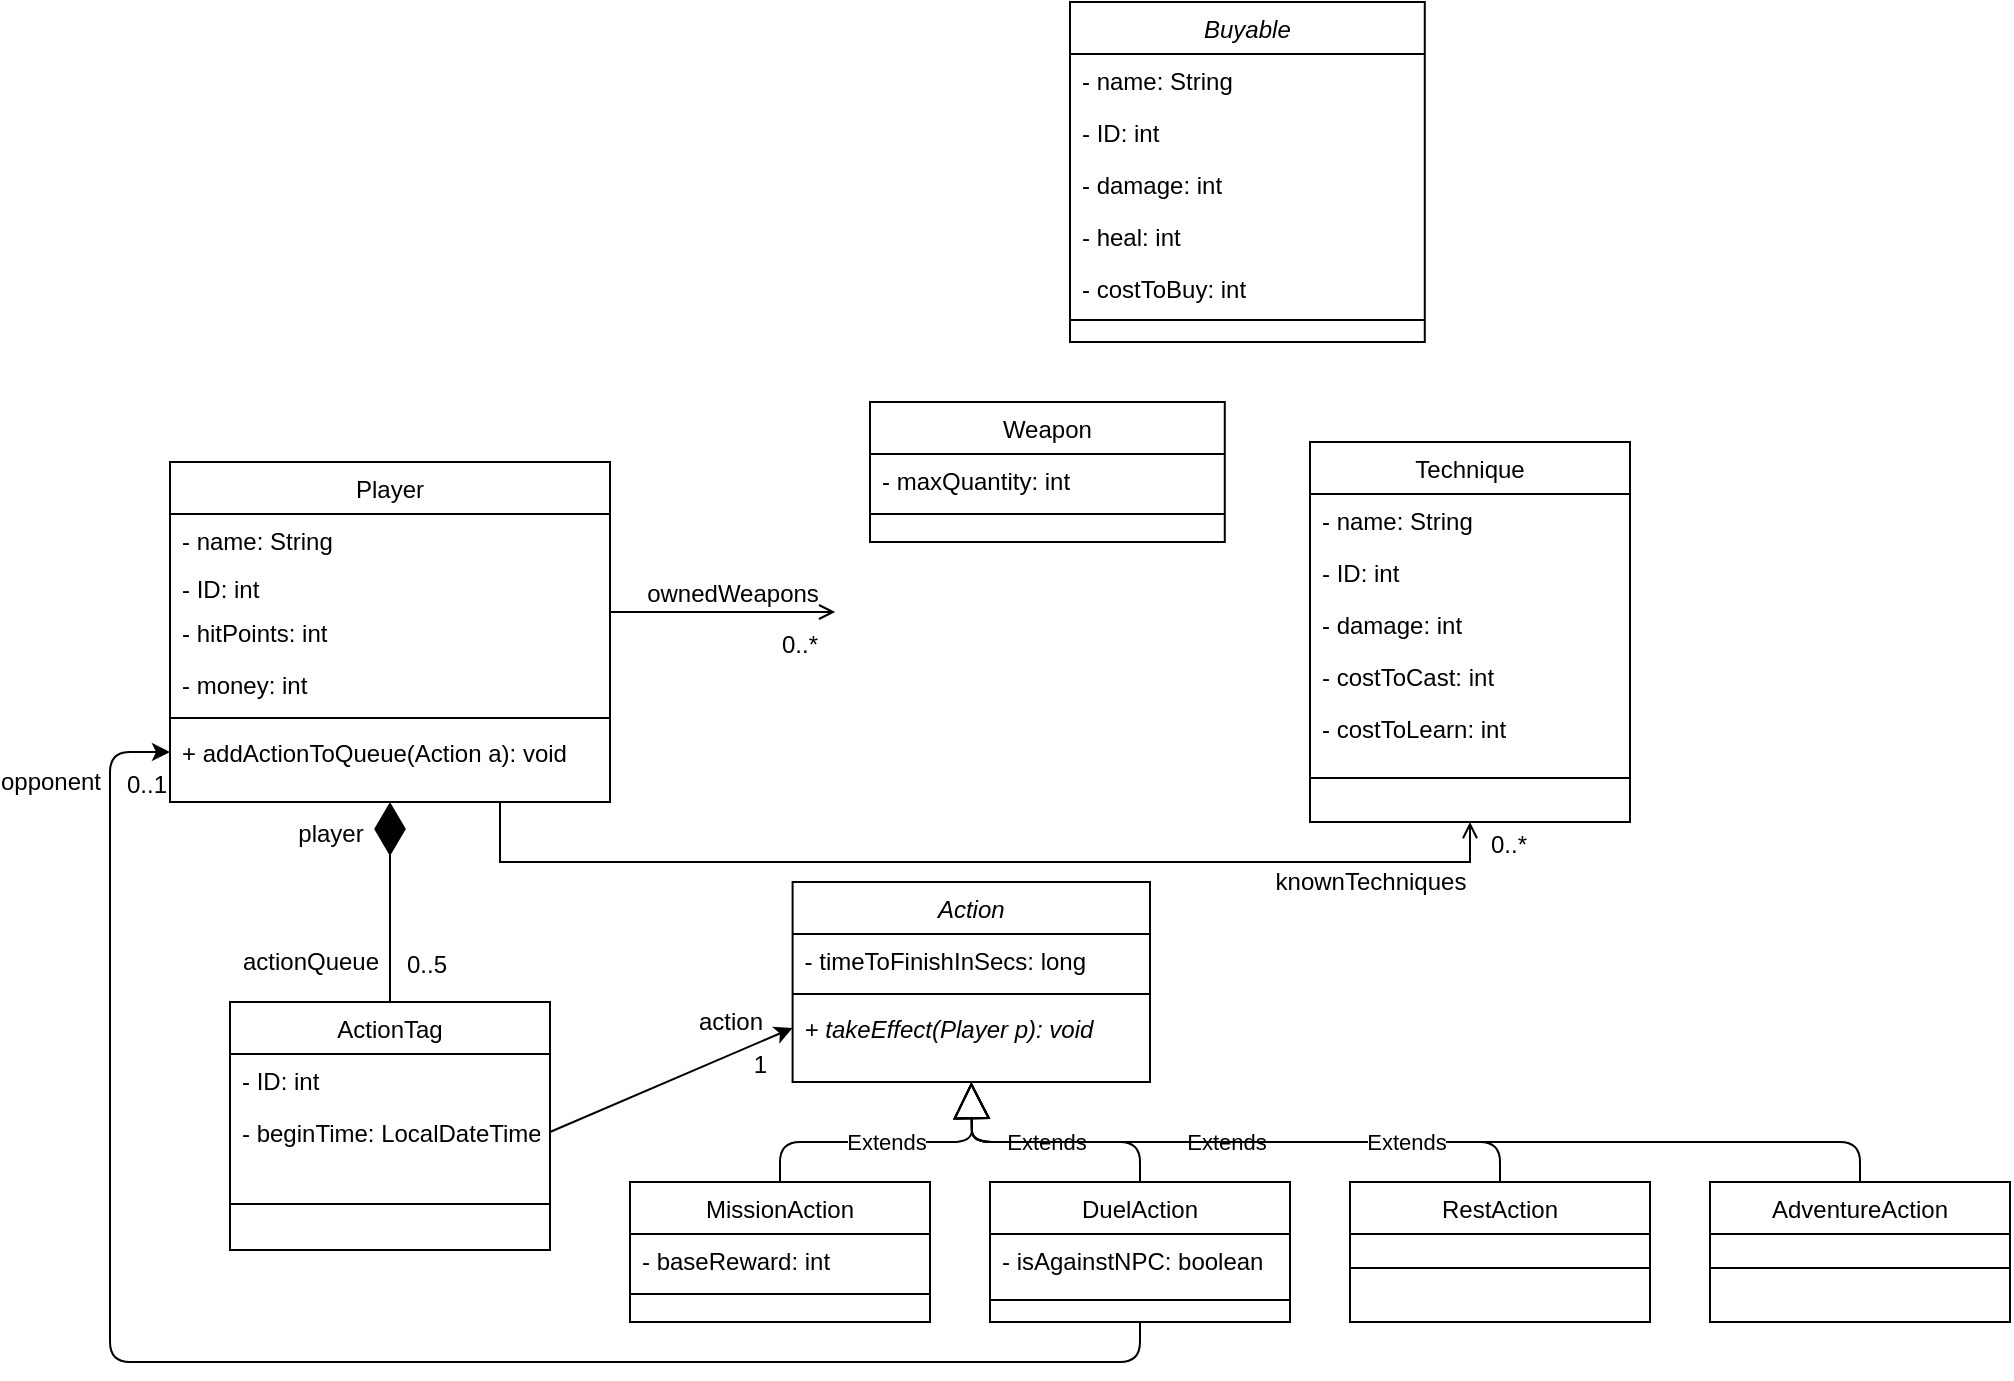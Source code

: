 <mxfile version="13.4.2" type="device"><diagram id="C5RBs43oDa-KdzZeNtuy" name="Page-1"><mxGraphModel dx="1422" dy="1967" grid="1" gridSize="10" guides="1" tooltips="1" connect="1" arrows="1" fold="1" page="1" pageScale="1" pageWidth="827" pageHeight="1169" math="0" shadow="0"><root><mxCell id="WIyWlLk6GJQsqaUBKTNV-0"/><mxCell id="WIyWlLk6GJQsqaUBKTNV-1" parent="WIyWlLk6GJQsqaUBKTNV-0"/><mxCell id="HCB0FMyKyDpgBp5F22HK-36" value="" style="endArrow=open;shadow=0;strokeWidth=1;strokeColor=#000000;rounded=0;endFill=1;edgeStyle=elbowEdgeStyle;elbow=vertical;exitX=0.75;exitY=1;exitDx=0;exitDy=0;entryX=0.5;entryY=1;entryDx=0;entryDy=0;" edge="1" target="HCB0FMyKyDpgBp5F22HK-30" parent="WIyWlLk6GJQsqaUBKTNV-1" source="zkfFHV4jXpPFQw0GAbJ--0"><mxGeometry x="0.5" y="41" relative="1" as="geometry"><mxPoint x="240" y="185" as="sourcePoint"/><mxPoint x="10" y="185" as="targetPoint"/><mxPoint x="-40" y="32" as="offset"/><Array as="points"><mxPoint x="710" y="300"/><mxPoint x="250" y="100"/><mxPoint x="220" y="200"/><mxPoint x="270" y="185"/></Array></mxGeometry></mxCell><mxCell id="HCB0FMyKyDpgBp5F22HK-37" value="" style="resizable=0;align=left;verticalAlign=bottom;labelBackgroundColor=none;fontSize=12;" connectable="0" vertex="1" parent="HCB0FMyKyDpgBp5F22HK-36"><mxGeometry x="-1" relative="1" as="geometry"><mxPoint y="4" as="offset"/></mxGeometry></mxCell><mxCell id="HCB0FMyKyDpgBp5F22HK-38" value="0..*" style="resizable=0;align=right;verticalAlign=bottom;labelBackgroundColor=none;fontSize=12;" connectable="0" vertex="1" parent="HCB0FMyKyDpgBp5F22HK-36"><mxGeometry x="1" relative="1" as="geometry"><mxPoint x="30" y="20" as="offset"/></mxGeometry></mxCell><mxCell id="HCB0FMyKyDpgBp5F22HK-39" value="knownTechniques" style="text;html=1;resizable=0;points=[];;align=center;verticalAlign=middle;labelBackgroundColor=none;rounded=0;shadow=0;strokeWidth=1;fontSize=12;" vertex="1" connectable="0" parent="HCB0FMyKyDpgBp5F22HK-36"><mxGeometry x="0.5" y="49" relative="1" as="geometry"><mxPoint x="63" y="59" as="offset"/></mxGeometry></mxCell><mxCell id="HCB0FMyKyDpgBp5F22HK-56" value="actionQueue" style="text;html=1;resizable=0;points=[];;align=center;verticalAlign=middle;labelBackgroundColor=none;rounded=0;shadow=0;strokeWidth=1;fontSize=12;" vertex="1" connectable="0" parent="WIyWlLk6GJQsqaUBKTNV-1"><mxGeometry x="0.5" y="49" relative="1" as="geometry"><mxPoint x="300" y="350" as="offset"/></mxGeometry></mxCell><mxCell id="HCB0FMyKyDpgBp5F22HK-57" value="0..5" style="resizable=0;align=right;verticalAlign=bottom;labelBackgroundColor=none;fontSize=12;" connectable="0" vertex="1" parent="WIyWlLk6GJQsqaUBKTNV-1"><mxGeometry x="1" relative="1" as="geometry"><mxPoint x="370" y="360" as="offset"/></mxGeometry></mxCell><mxCell id="HCB0FMyKyDpgBp5F22HK-59" value="player" style="text;html=1;resizable=0;points=[];;align=center;verticalAlign=middle;labelBackgroundColor=none;rounded=0;shadow=0;strokeWidth=1;fontSize=12;" vertex="1" connectable="0" parent="WIyWlLk6GJQsqaUBKTNV-1"><mxGeometry x="0.5" y="49" relative="1" as="geometry"><mxPoint x="310" y="286" as="offset"/></mxGeometry></mxCell><mxCell id="HCB0FMyKyDpgBp5F22HK-60" value="0..1" style="resizable=0;align=right;verticalAlign=bottom;labelBackgroundColor=none;fontSize=12;" connectable="0" vertex="1" parent="WIyWlLk6GJQsqaUBKTNV-1"><mxGeometry x="1" relative="1" as="geometry"><mxPoint x="230" y="270" as="offset"/></mxGeometry></mxCell><mxCell id="HCB0FMyKyDpgBp5F22HK-61" value="" style="endArrow=diamondThin;endFill=1;endSize=24;html=1;entryX=0.5;entryY=1;entryDx=0;entryDy=0;exitX=0.5;exitY=0;exitDx=0;exitDy=0;" edge="1" parent="WIyWlLk6GJQsqaUBKTNV-1" source="HCB0FMyKyDpgBp5F22HK-47" target="zkfFHV4jXpPFQw0GAbJ--0"><mxGeometry width="160" relative="1" as="geometry"><mxPoint x="330" y="410" as="sourcePoint"/><mxPoint x="490" y="410" as="targetPoint"/></mxGeometry></mxCell><mxCell id="zkfFHV4jXpPFQw0GAbJ--0" value="Player" style="swimlane;fontStyle=0;align=center;verticalAlign=top;childLayout=stackLayout;horizontal=1;startSize=26;horizontalStack=0;resizeParent=1;resizeLast=0;collapsible=1;marginBottom=0;rounded=0;shadow=0;strokeWidth=1;" parent="WIyWlLk6GJQsqaUBKTNV-1" vertex="1"><mxGeometry x="230" y="100" width="220" height="170" as="geometry"><mxRectangle x="230" y="140" width="160" height="26" as="alternateBounds"/></mxGeometry></mxCell><mxCell id="zkfFHV4jXpPFQw0GAbJ--3" value="- name: String&#10;" style="text;align=left;verticalAlign=top;spacingLeft=4;spacingRight=4;overflow=hidden;rotatable=0;points=[[0,0.5],[1,0.5]];portConstraint=eastwest;rounded=0;shadow=0;html=0;" parent="zkfFHV4jXpPFQw0GAbJ--0" vertex="1"><mxGeometry y="26" width="220" height="24" as="geometry"/></mxCell><mxCell id="HCB0FMyKyDpgBp5F22HK-9" value="- ID: int&#10;" style="text;align=left;verticalAlign=top;spacingLeft=4;spacingRight=4;overflow=hidden;rotatable=0;points=[[0,0.5],[1,0.5]];portConstraint=eastwest;rounded=0;shadow=0;html=0;" vertex="1" parent="zkfFHV4jXpPFQw0GAbJ--0"><mxGeometry y="50" width="220" height="22" as="geometry"/></mxCell><mxCell id="zkfFHV4jXpPFQw0GAbJ--1" value="- hitPoints: int" style="text;align=left;verticalAlign=top;spacingLeft=4;spacingRight=4;overflow=hidden;rotatable=0;points=[[0,0.5],[1,0.5]];portConstraint=eastwest;" parent="zkfFHV4jXpPFQw0GAbJ--0" vertex="1"><mxGeometry y="72" width="220" height="26" as="geometry"/></mxCell><mxCell id="HCB0FMyKyDpgBp5F22HK-8" value="- money: int&#10;" style="text;align=left;verticalAlign=top;spacingLeft=4;spacingRight=4;overflow=hidden;rotatable=0;points=[[0,0.5],[1,0.5]];portConstraint=eastwest;rounded=0;shadow=0;html=0;" vertex="1" parent="zkfFHV4jXpPFQw0GAbJ--0"><mxGeometry y="98" width="220" height="26" as="geometry"/></mxCell><mxCell id="zkfFHV4jXpPFQw0GAbJ--4" value="" style="line;html=1;strokeWidth=1;align=left;verticalAlign=middle;spacingTop=-1;spacingLeft=3;spacingRight=3;rotatable=0;labelPosition=right;points=[];portConstraint=eastwest;" parent="zkfFHV4jXpPFQw0GAbJ--0" vertex="1"><mxGeometry y="124" width="220" height="8" as="geometry"/></mxCell><mxCell id="HCB0FMyKyDpgBp5F22HK-62" value="+ addActionToQueue(Action a): void" style="text;align=left;verticalAlign=top;spacingLeft=4;spacingRight=4;overflow=hidden;rotatable=0;points=[[0,0.5],[1,0.5]];portConstraint=eastwest;rounded=0;shadow=0;html=0;" vertex="1" parent="zkfFHV4jXpPFQw0GAbJ--0"><mxGeometry y="132" width="220" height="26" as="geometry"/></mxCell><mxCell id="zkfFHV4jXpPFQw0GAbJ--26" value="" style="endArrow=open;shadow=0;strokeWidth=1;strokeColor=#000000;rounded=0;endFill=1;edgeStyle=elbowEdgeStyle;elbow=vertical;" parent="WIyWlLk6GJQsqaUBKTNV-1" source="zkfFHV4jXpPFQw0GAbJ--0" edge="1"><mxGeometry x="0.5" y="41" relative="1" as="geometry"><mxPoint x="340.87" y="192" as="sourcePoint"/><mxPoint x="562.609" y="175" as="targetPoint"/><mxPoint x="-40" y="32" as="offset"/></mxGeometry></mxCell><mxCell id="zkfFHV4jXpPFQw0GAbJ--27" value="" style="resizable=0;align=left;verticalAlign=bottom;labelBackgroundColor=none;fontSize=12;" parent="zkfFHV4jXpPFQw0GAbJ--26" connectable="0" vertex="1"><mxGeometry x="-1" relative="1" as="geometry"><mxPoint y="4" as="offset"/></mxGeometry></mxCell><mxCell id="zkfFHV4jXpPFQw0GAbJ--28" value="0..*" style="resizable=0;align=right;verticalAlign=bottom;labelBackgroundColor=none;fontSize=12;" parent="zkfFHV4jXpPFQw0GAbJ--26" connectable="0" vertex="1"><mxGeometry x="1" relative="1" as="geometry"><mxPoint x="-7" y="25" as="offset"/></mxGeometry></mxCell><mxCell id="zkfFHV4jXpPFQw0GAbJ--29" value="ownedWeapons" style="text;html=1;resizable=0;points=[];;align=center;verticalAlign=middle;labelBackgroundColor=none;rounded=0;shadow=0;strokeWidth=1;fontSize=12;" parent="zkfFHV4jXpPFQw0GAbJ--26" vertex="1" connectable="0"><mxGeometry x="0.5" y="49" relative="1" as="geometry"><mxPoint x="-24" y="40" as="offset"/></mxGeometry></mxCell><mxCell id="HCB0FMyKyDpgBp5F22HK-47" value="ActionTag" style="swimlane;fontStyle=0;align=center;verticalAlign=top;childLayout=stackLayout;horizontal=1;startSize=26;horizontalStack=0;resizeParent=1;resizeLast=0;collapsible=1;marginBottom=0;rounded=0;shadow=0;strokeWidth=1;" vertex="1" parent="WIyWlLk6GJQsqaUBKTNV-1"><mxGeometry x="260" y="370" width="160" height="124" as="geometry"><mxRectangle x="550" y="140" width="160" height="26" as="alternateBounds"/></mxGeometry></mxCell><mxCell id="HCB0FMyKyDpgBp5F22HK-49" value="- ID: int" style="text;align=left;verticalAlign=top;spacingLeft=4;spacingRight=4;overflow=hidden;rotatable=0;points=[[0,0.5],[1,0.5]];portConstraint=eastwest;rounded=0;shadow=0;html=0;" vertex="1" parent="HCB0FMyKyDpgBp5F22HK-47"><mxGeometry y="26" width="160" height="26" as="geometry"/></mxCell><mxCell id="HCB0FMyKyDpgBp5F22HK-50" value="- beginTime: LocalDateTime" style="text;align=left;verticalAlign=top;spacingLeft=4;spacingRight=4;overflow=hidden;rotatable=0;points=[[0,0.5],[1,0.5]];portConstraint=eastwest;rounded=0;shadow=0;html=0;" vertex="1" parent="HCB0FMyKyDpgBp5F22HK-47"><mxGeometry y="52" width="160" height="26" as="geometry"/></mxCell><mxCell id="HCB0FMyKyDpgBp5F22HK-53" value="" style="line;html=1;strokeWidth=1;align=left;verticalAlign=middle;spacingTop=-1;spacingLeft=3;spacingRight=3;rotatable=0;labelPosition=right;points=[];portConstraint=eastwest;" vertex="1" parent="HCB0FMyKyDpgBp5F22HK-47"><mxGeometry y="78" width="160" height="46" as="geometry"/></mxCell><mxCell id="HCB0FMyKyDpgBp5F22HK-63" value="Action" style="swimlane;fontStyle=2;align=center;verticalAlign=top;childLayout=stackLayout;horizontal=1;startSize=26;horizontalStack=0;resizeParent=1;resizeLast=0;collapsible=1;marginBottom=0;rounded=0;shadow=0;strokeWidth=1;" vertex="1" parent="WIyWlLk6GJQsqaUBKTNV-1"><mxGeometry x="541.3" y="310" width="178.7" height="100" as="geometry"><mxRectangle x="230" y="140" width="160" height="26" as="alternateBounds"/></mxGeometry></mxCell><mxCell id="HCB0FMyKyDpgBp5F22HK-66" value="- timeToFinishInSecs: long" style="text;align=left;verticalAlign=top;spacingLeft=4;spacingRight=4;overflow=hidden;rotatable=0;points=[[0,0.5],[1,0.5]];portConstraint=eastwest;" vertex="1" parent="HCB0FMyKyDpgBp5F22HK-63"><mxGeometry y="26" width="178.7" height="26" as="geometry"/></mxCell><mxCell id="HCB0FMyKyDpgBp5F22HK-68" value="" style="line;html=1;strokeWidth=1;align=left;verticalAlign=middle;spacingTop=-1;spacingLeft=3;spacingRight=3;rotatable=0;labelPosition=right;points=[];portConstraint=eastwest;" vertex="1" parent="HCB0FMyKyDpgBp5F22HK-63"><mxGeometry y="52" width="178.7" height="8" as="geometry"/></mxCell><mxCell id="HCB0FMyKyDpgBp5F22HK-69" value="+ takeEffect(Player p): void" style="text;align=left;verticalAlign=top;spacingLeft=4;spacingRight=4;overflow=hidden;rotatable=0;points=[[0,0.5],[1,0.5]];portConstraint=eastwest;rounded=0;shadow=0;html=0;fontStyle=2" vertex="1" parent="HCB0FMyKyDpgBp5F22HK-63"><mxGeometry y="60" width="178.7" height="26" as="geometry"/></mxCell><mxCell id="HCB0FMyKyDpgBp5F22HK-76" value="Extends" style="endArrow=block;endSize=16;endFill=0;html=1;entryX=0.5;entryY=1;entryDx=0;entryDy=0;exitX=0.5;exitY=0;exitDx=0;exitDy=0;" edge="1" parent="WIyWlLk6GJQsqaUBKTNV-1" source="HCB0FMyKyDpgBp5F22HK-70" target="HCB0FMyKyDpgBp5F22HK-63"><mxGeometry width="160" relative="1" as="geometry"><mxPoint x="330" y="410" as="sourcePoint"/><mxPoint x="490" y="410" as="targetPoint"/><Array as="points"><mxPoint x="535" y="440"/><mxPoint x="631" y="440"/></Array></mxGeometry></mxCell><mxCell id="HCB0FMyKyDpgBp5F22HK-70" value="MissionAction" style="swimlane;fontStyle=0;align=center;verticalAlign=top;childLayout=stackLayout;horizontal=1;startSize=26;horizontalStack=0;resizeParent=1;resizeLast=0;collapsible=1;marginBottom=0;rounded=0;shadow=0;strokeWidth=1;" vertex="1" parent="WIyWlLk6GJQsqaUBKTNV-1"><mxGeometry x="460" y="460" width="150" height="70" as="geometry"><mxRectangle x="550" y="140" width="160" height="26" as="alternateBounds"/></mxGeometry></mxCell><mxCell id="HCB0FMyKyDpgBp5F22HK-71" value="- baseReward: int" style="text;align=left;verticalAlign=top;spacingLeft=4;spacingRight=4;overflow=hidden;rotatable=0;points=[[0,0.5],[1,0.5]];portConstraint=eastwest;" vertex="1" parent="HCB0FMyKyDpgBp5F22HK-70"><mxGeometry y="26" width="150" height="26" as="geometry"/></mxCell><mxCell id="HCB0FMyKyDpgBp5F22HK-75" value="" style="line;html=1;strokeWidth=1;align=left;verticalAlign=middle;spacingTop=-1;spacingLeft=3;spacingRight=3;rotatable=0;labelPosition=right;points=[];portConstraint=eastwest;" vertex="1" parent="HCB0FMyKyDpgBp5F22HK-70"><mxGeometry y="52" width="150" height="8" as="geometry"/></mxCell><mxCell id="HCB0FMyKyDpgBp5F22HK-77" value="DuelAction" style="swimlane;fontStyle=0;align=center;verticalAlign=top;childLayout=stackLayout;horizontal=1;startSize=26;horizontalStack=0;resizeParent=1;resizeLast=0;collapsible=1;marginBottom=0;rounded=0;shadow=0;strokeWidth=1;" vertex="1" parent="WIyWlLk6GJQsqaUBKTNV-1"><mxGeometry x="640" y="460" width="150" height="70" as="geometry"><mxRectangle x="550" y="140" width="160" height="26" as="alternateBounds"/></mxGeometry></mxCell><mxCell id="HCB0FMyKyDpgBp5F22HK-86" value="- isAgainstNPC: boolean" style="text;align=left;verticalAlign=top;spacingLeft=4;spacingRight=4;overflow=hidden;rotatable=0;points=[[0,0.5],[1,0.5]];portConstraint=eastwest;" vertex="1" parent="HCB0FMyKyDpgBp5F22HK-77"><mxGeometry y="26" width="150" height="26" as="geometry"/></mxCell><mxCell id="HCB0FMyKyDpgBp5F22HK-79" value="" style="line;html=1;strokeWidth=1;align=left;verticalAlign=middle;spacingTop=-1;spacingLeft=3;spacingRight=3;rotatable=0;labelPosition=right;points=[];portConstraint=eastwest;" vertex="1" parent="HCB0FMyKyDpgBp5F22HK-77"><mxGeometry y="52" width="150" height="14" as="geometry"/></mxCell><mxCell id="HCB0FMyKyDpgBp5F22HK-83" value="" style="endArrow=classic;html=1;exitX=0.5;exitY=1;exitDx=0;exitDy=0;entryX=0;entryY=0.5;entryDx=0;entryDy=0;" edge="1" parent="WIyWlLk6GJQsqaUBKTNV-1" source="HCB0FMyKyDpgBp5F22HK-77" target="HCB0FMyKyDpgBp5F22HK-62"><mxGeometry width="50" height="50" relative="1" as="geometry"><mxPoint x="390" y="430" as="sourcePoint"/><mxPoint x="440" y="380" as="targetPoint"/><Array as="points"><mxPoint x="715" y="550"/><mxPoint x="200" y="550"/><mxPoint x="200" y="245"/></Array></mxGeometry></mxCell><mxCell id="HCB0FMyKyDpgBp5F22HK-84" value="opponent" style="text;html=1;resizable=0;points=[];;align=center;verticalAlign=middle;labelBackgroundColor=none;rounded=0;shadow=0;strokeWidth=1;fontSize=12;" vertex="1" connectable="0" parent="WIyWlLk6GJQsqaUBKTNV-1"><mxGeometry x="0.5" y="49" relative="1" as="geometry"><mxPoint x="170" y="260" as="offset"/></mxGeometry></mxCell><mxCell id="HCB0FMyKyDpgBp5F22HK-87" value="Extends" style="endArrow=block;endSize=16;endFill=0;html=1;entryX=0.5;entryY=1;entryDx=0;entryDy=0;exitX=0.5;exitY=0;exitDx=0;exitDy=0;" edge="1" parent="WIyWlLk6GJQsqaUBKTNV-1" source="HCB0FMyKyDpgBp5F22HK-77" target="HCB0FMyKyDpgBp5F22HK-63"><mxGeometry width="160" relative="1" as="geometry"><mxPoint x="330" y="410" as="sourcePoint"/><mxPoint x="490" y="410" as="targetPoint"/><Array as="points"><mxPoint x="715" y="440"/><mxPoint x="631" y="440"/></Array></mxGeometry></mxCell><mxCell id="HCB0FMyKyDpgBp5F22HK-88" value="RestAction" style="swimlane;fontStyle=0;align=center;verticalAlign=top;childLayout=stackLayout;horizontal=1;startSize=26;horizontalStack=0;resizeParent=1;resizeLast=0;collapsible=1;marginBottom=0;rounded=0;shadow=0;strokeWidth=1;" vertex="1" parent="WIyWlLk6GJQsqaUBKTNV-1"><mxGeometry x="820" y="460" width="150" height="70" as="geometry"><mxRectangle x="550" y="140" width="160" height="26" as="alternateBounds"/></mxGeometry></mxCell><mxCell id="HCB0FMyKyDpgBp5F22HK-90" value="" style="line;html=1;strokeWidth=1;align=left;verticalAlign=middle;spacingTop=-1;spacingLeft=3;spacingRight=3;rotatable=0;labelPosition=right;points=[];portConstraint=eastwest;" vertex="1" parent="HCB0FMyKyDpgBp5F22HK-88"><mxGeometry y="26" width="150" height="34" as="geometry"/></mxCell><mxCell id="HCB0FMyKyDpgBp5F22HK-91" value="Extends" style="endArrow=block;endSize=16;endFill=0;html=1;entryX=0.5;entryY=1;entryDx=0;entryDy=0;exitX=0.5;exitY=0;exitDx=0;exitDy=0;" edge="1" parent="WIyWlLk6GJQsqaUBKTNV-1" source="HCB0FMyKyDpgBp5F22HK-88" target="HCB0FMyKyDpgBp5F22HK-63"><mxGeometry width="160" relative="1" as="geometry"><mxPoint x="330" y="410" as="sourcePoint"/><mxPoint x="490" y="410" as="targetPoint"/><Array as="points"><mxPoint x="895" y="440"/><mxPoint x="631" y="440"/></Array></mxGeometry></mxCell><mxCell id="HCB0FMyKyDpgBp5F22HK-92" value="AdventureAction" style="swimlane;fontStyle=0;align=center;verticalAlign=top;childLayout=stackLayout;horizontal=1;startSize=26;horizontalStack=0;resizeParent=1;resizeLast=0;collapsible=1;marginBottom=0;rounded=0;shadow=0;strokeWidth=1;" vertex="1" parent="WIyWlLk6GJQsqaUBKTNV-1"><mxGeometry x="1000" y="460" width="150" height="70" as="geometry"><mxRectangle x="550" y="140" width="160" height="26" as="alternateBounds"/></mxGeometry></mxCell><mxCell id="HCB0FMyKyDpgBp5F22HK-93" value="" style="line;html=1;strokeWidth=1;align=left;verticalAlign=middle;spacingTop=-1;spacingLeft=3;spacingRight=3;rotatable=0;labelPosition=right;points=[];portConstraint=eastwest;" vertex="1" parent="HCB0FMyKyDpgBp5F22HK-92"><mxGeometry y="26" width="150" height="34" as="geometry"/></mxCell><mxCell id="HCB0FMyKyDpgBp5F22HK-94" value="Extends" style="endArrow=block;endSize=16;endFill=0;html=1;entryX=0.5;entryY=1;entryDx=0;entryDy=0;exitX=0.5;exitY=0;exitDx=0;exitDy=0;" edge="1" parent="WIyWlLk6GJQsqaUBKTNV-1" source="HCB0FMyKyDpgBp5F22HK-92" target="HCB0FMyKyDpgBp5F22HK-63"><mxGeometry width="160" relative="1" as="geometry"><mxPoint x="330" y="410" as="sourcePoint"/><mxPoint x="490" y="410" as="targetPoint"/><Array as="points"><mxPoint x="1075" y="440"/><mxPoint x="631" y="440"/></Array></mxGeometry></mxCell><mxCell id="HCB0FMyKyDpgBp5F22HK-95" value="" style="endArrow=classic;html=1;exitX=1;exitY=0.5;exitDx=0;exitDy=0;entryX=0;entryY=0.5;entryDx=0;entryDy=0;" edge="1" parent="WIyWlLk6GJQsqaUBKTNV-1" source="HCB0FMyKyDpgBp5F22HK-50" target="HCB0FMyKyDpgBp5F22HK-69"><mxGeometry width="50" height="50" relative="1" as="geometry"><mxPoint x="500" y="330" as="sourcePoint"/><mxPoint x="550" y="280" as="targetPoint"/></mxGeometry></mxCell><mxCell id="HCB0FMyKyDpgBp5F22HK-96" value="action" style="text;html=1;resizable=0;points=[];;align=center;verticalAlign=middle;labelBackgroundColor=none;rounded=0;shadow=0;strokeWidth=1;fontSize=12;" vertex="1" connectable="0" parent="WIyWlLk6GJQsqaUBKTNV-1"><mxGeometry x="0.5" y="49" relative="1" as="geometry"><mxPoint x="510" y="380" as="offset"/></mxGeometry></mxCell><mxCell id="HCB0FMyKyDpgBp5F22HK-97" value="1" style="resizable=0;align=right;verticalAlign=bottom;labelBackgroundColor=none;fontSize=12;" connectable="0" vertex="1" parent="WIyWlLk6GJQsqaUBKTNV-1"><mxGeometry x="1" relative="1" as="geometry"><mxPoint x="530" y="410" as="offset"/></mxGeometry></mxCell><mxCell id="HCB0FMyKyDpgBp5F22HK-30" value="Technique" style="swimlane;fontStyle=0;align=center;verticalAlign=top;childLayout=stackLayout;horizontal=1;startSize=26;horizontalStack=0;resizeParent=1;resizeLast=0;collapsible=1;marginBottom=0;rounded=0;shadow=0;strokeWidth=1;" vertex="1" parent="WIyWlLk6GJQsqaUBKTNV-1"><mxGeometry x="800" y="90" width="160" height="190" as="geometry"><mxRectangle x="550" y="140" width="160" height="26" as="alternateBounds"/></mxGeometry></mxCell><mxCell id="HCB0FMyKyDpgBp5F22HK-31" value="- name: String" style="text;align=left;verticalAlign=top;spacingLeft=4;spacingRight=4;overflow=hidden;rotatable=0;points=[[0,0.5],[1,0.5]];portConstraint=eastwest;" vertex="1" parent="HCB0FMyKyDpgBp5F22HK-30"><mxGeometry y="26" width="160" height="26" as="geometry"/></mxCell><mxCell id="HCB0FMyKyDpgBp5F22HK-32" value="- ID: int" style="text;align=left;verticalAlign=top;spacingLeft=4;spacingRight=4;overflow=hidden;rotatable=0;points=[[0,0.5],[1,0.5]];portConstraint=eastwest;rounded=0;shadow=0;html=0;" vertex="1" parent="HCB0FMyKyDpgBp5F22HK-30"><mxGeometry y="52" width="160" height="26" as="geometry"/></mxCell><mxCell id="HCB0FMyKyDpgBp5F22HK-33" value="- damage: int" style="text;align=left;verticalAlign=top;spacingLeft=4;spacingRight=4;overflow=hidden;rotatable=0;points=[[0,0.5],[1,0.5]];portConstraint=eastwest;rounded=0;shadow=0;html=0;" vertex="1" parent="HCB0FMyKyDpgBp5F22HK-30"><mxGeometry y="78" width="160" height="26" as="geometry"/></mxCell><mxCell id="HCB0FMyKyDpgBp5F22HK-34" value="- costToCast: int" style="text;align=left;verticalAlign=top;spacingLeft=4;spacingRight=4;overflow=hidden;rotatable=0;points=[[0,0.5],[1,0.5]];portConstraint=eastwest;rounded=0;shadow=0;html=0;" vertex="1" parent="HCB0FMyKyDpgBp5F22HK-30"><mxGeometry y="104" width="160" height="26" as="geometry"/></mxCell><mxCell id="HCB0FMyKyDpgBp5F22HK-46" value="- costToLearn: int" style="text;align=left;verticalAlign=top;spacingLeft=4;spacingRight=4;overflow=hidden;rotatable=0;points=[[0,0.5],[1,0.5]];portConstraint=eastwest;rounded=0;shadow=0;html=0;" vertex="1" parent="HCB0FMyKyDpgBp5F22HK-30"><mxGeometry y="130" width="160" height="26" as="geometry"/></mxCell><mxCell id="HCB0FMyKyDpgBp5F22HK-35" value="" style="line;html=1;strokeWidth=1;align=left;verticalAlign=middle;spacingTop=-1;spacingLeft=3;spacingRight=3;rotatable=0;labelPosition=right;points=[];portConstraint=eastwest;" vertex="1" parent="HCB0FMyKyDpgBp5F22HK-30"><mxGeometry y="156" width="160" height="24" as="geometry"/></mxCell><mxCell id="HCB0FMyKyDpgBp5F22HK-98" value="Buyable" style="swimlane;fontStyle=2;align=center;verticalAlign=top;childLayout=stackLayout;horizontal=1;startSize=26;horizontalStack=0;resizeParent=1;resizeLast=0;collapsible=1;marginBottom=0;rounded=0;shadow=0;strokeWidth=1;" vertex="1" parent="WIyWlLk6GJQsqaUBKTNV-1"><mxGeometry x="680" y="-130" width="177.39" height="170" as="geometry"><mxRectangle x="550" y="140" width="160" height="26" as="alternateBounds"/></mxGeometry></mxCell><mxCell id="HCB0FMyKyDpgBp5F22HK-99" value="- name: String" style="text;align=left;verticalAlign=top;spacingLeft=4;spacingRight=4;overflow=hidden;rotatable=0;points=[[0,0.5],[1,0.5]];portConstraint=eastwest;" vertex="1" parent="HCB0FMyKyDpgBp5F22HK-98"><mxGeometry y="26" width="177.39" height="26" as="geometry"/></mxCell><mxCell id="HCB0FMyKyDpgBp5F22HK-100" value="- ID: int" style="text;align=left;verticalAlign=top;spacingLeft=4;spacingRight=4;overflow=hidden;rotatable=0;points=[[0,0.5],[1,0.5]];portConstraint=eastwest;rounded=0;shadow=0;html=0;" vertex="1" parent="HCB0FMyKyDpgBp5F22HK-98"><mxGeometry y="52" width="177.39" height="26" as="geometry"/></mxCell><mxCell id="HCB0FMyKyDpgBp5F22HK-101" value="- damage: int" style="text;align=left;verticalAlign=top;spacingLeft=4;spacingRight=4;overflow=hidden;rotatable=0;points=[[0,0.5],[1,0.5]];portConstraint=eastwest;rounded=0;shadow=0;html=0;" vertex="1" parent="HCB0FMyKyDpgBp5F22HK-98"><mxGeometry y="78" width="177.39" height="26" as="geometry"/></mxCell><mxCell id="HCB0FMyKyDpgBp5F22HK-104" value="- heal: int" style="text;align=left;verticalAlign=top;spacingLeft=4;spacingRight=4;overflow=hidden;rotatable=0;points=[[0,0.5],[1,0.5]];portConstraint=eastwest;rounded=0;shadow=0;html=0;" vertex="1" parent="HCB0FMyKyDpgBp5F22HK-98"><mxGeometry y="104" width="177.39" height="26" as="geometry"/></mxCell><mxCell id="HCB0FMyKyDpgBp5F22HK-102" value="- costToBuy: int" style="text;align=left;verticalAlign=top;spacingLeft=4;spacingRight=4;overflow=hidden;rotatable=0;points=[[0,0.5],[1,0.5]];portConstraint=eastwest;rounded=0;shadow=0;html=0;" vertex="1" parent="HCB0FMyKyDpgBp5F22HK-98"><mxGeometry y="130" width="177.39" height="26" as="geometry"/></mxCell><mxCell id="HCB0FMyKyDpgBp5F22HK-103" value="" style="line;html=1;strokeWidth=1;align=left;verticalAlign=middle;spacingTop=-1;spacingLeft=3;spacingRight=3;rotatable=0;labelPosition=right;points=[];portConstraint=eastwest;" vertex="1" parent="HCB0FMyKyDpgBp5F22HK-98"><mxGeometry y="156" width="177.39" height="6" as="geometry"/></mxCell><mxCell id="zkfFHV4jXpPFQw0GAbJ--17" value="Weapon" style="swimlane;fontStyle=0;align=center;verticalAlign=top;childLayout=stackLayout;horizontal=1;startSize=26;horizontalStack=0;resizeParent=1;resizeLast=0;collapsible=1;marginBottom=0;rounded=0;shadow=0;strokeWidth=1;" parent="WIyWlLk6GJQsqaUBKTNV-1" vertex="1"><mxGeometry x="580" y="70" width="177.39" height="70" as="geometry"><mxRectangle x="550" y="140" width="160" height="26" as="alternateBounds"/></mxGeometry></mxCell><mxCell id="zkfFHV4jXpPFQw0GAbJ--20" value="- maxQuantity: int" style="text;align=left;verticalAlign=top;spacingLeft=4;spacingRight=4;overflow=hidden;rotatable=0;points=[[0,0.5],[1,0.5]];portConstraint=eastwest;rounded=0;shadow=0;html=0;" parent="zkfFHV4jXpPFQw0GAbJ--17" vertex="1"><mxGeometry y="26" width="177.39" height="26" as="geometry"/></mxCell><mxCell id="zkfFHV4jXpPFQw0GAbJ--23" value="" style="line;html=1;strokeWidth=1;align=left;verticalAlign=middle;spacingTop=-1;spacingLeft=3;spacingRight=3;rotatable=0;labelPosition=right;points=[];portConstraint=eastwest;" parent="zkfFHV4jXpPFQw0GAbJ--17" vertex="1"><mxGeometry y="52" width="177.39" height="8" as="geometry"/></mxCell></root></mxGraphModel></diagram></mxfile>